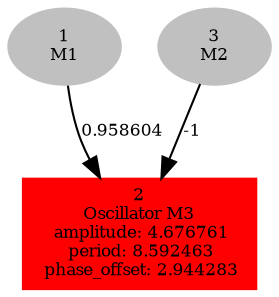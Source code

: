  digraph g{ forcelabels=true;
1[label=<1<BR/>M1>,color="grey",style=filled,fontsize=8];
2 [label=<2<BR />Oscillator M3<BR /> amplitude: 4.676761<BR /> period: 8.592463<BR /> phase_offset: 2.944283>, shape=box,color=red,style=filled,fontsize=8];
3[label=<3<BR/>M2>,color="grey",style=filled,fontsize=8];
1 -> 2[label="0.958604 ",fontsize="8"];
3 -> 2[label="-1 ",fontsize="8"];
 }
